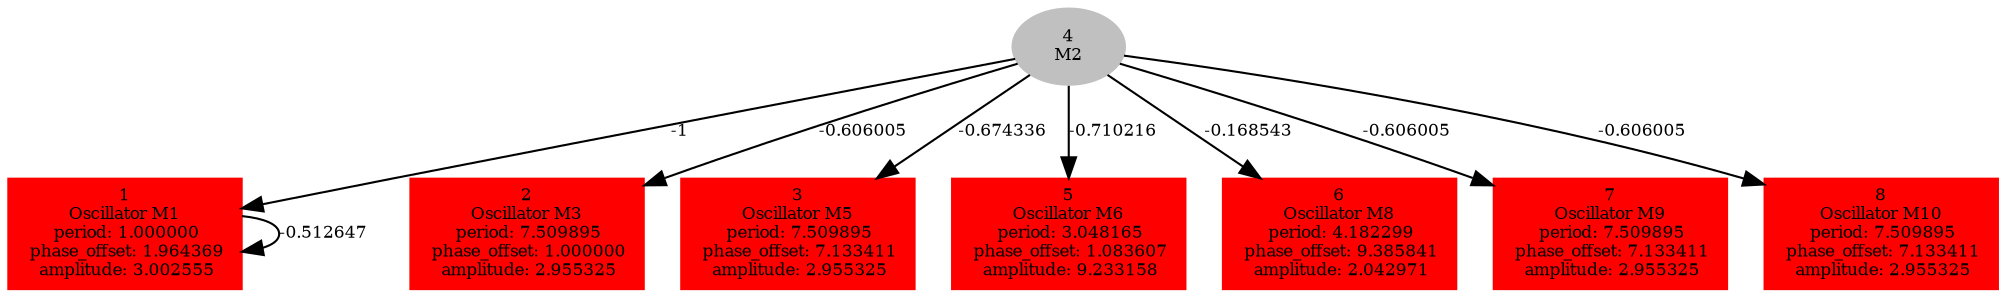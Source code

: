  digraph g{ forcelabels=true;
1 [label=<1<BR />Oscillator M1<BR /> period: 1.000000<BR /> phase_offset: 1.964369<BR /> amplitude: 3.002555>, shape=box,color=red,style=filled,fontsize=8];2 [label=<2<BR />Oscillator M3<BR /> period: 7.509895<BR /> phase_offset: 1.000000<BR /> amplitude: 2.955325>, shape=box,color=red,style=filled,fontsize=8];3 [label=<3<BR />Oscillator M5<BR /> period: 7.509895<BR /> phase_offset: 7.133411<BR /> amplitude: 2.955325>, shape=box,color=red,style=filled,fontsize=8];4[label=<4<BR/>M2>,color="grey",style=filled,fontsize=8];
5 [label=<5<BR />Oscillator M6<BR /> period: 3.048165<BR /> phase_offset: 1.083607<BR /> amplitude: 9.233158>, shape=box,color=red,style=filled,fontsize=8];6 [label=<6<BR />Oscillator M8<BR /> period: 4.182299<BR /> phase_offset: 9.385841<BR /> amplitude: 2.042971>, shape=box,color=red,style=filled,fontsize=8];7 [label=<7<BR />Oscillator M9<BR /> period: 7.509895<BR /> phase_offset: 7.133411<BR /> amplitude: 2.955325>, shape=box,color=red,style=filled,fontsize=8];8 [label=<8<BR />Oscillator M10<BR /> period: 7.509895<BR /> phase_offset: 7.133411<BR /> amplitude: 2.955325>, shape=box,color=red,style=filled,fontsize=8];1 -> 1[label="-0.512647 ",fontsize="8"];
4 -> 1[label="-1 ",fontsize="8"];
4 -> 2[label="-0.606005 ",fontsize="8"];
4 -> 3[label="-0.674336 ",fontsize="8"];
4 -> 5[label="-0.710216 ",fontsize="8"];
4 -> 6[label="-0.168543 ",fontsize="8"];
4 -> 7[label="-0.606005 ",fontsize="8"];
4 -> 8[label="-0.606005 ",fontsize="8"];
 }
